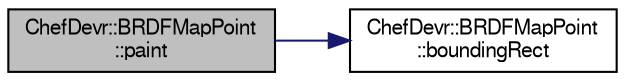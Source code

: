 digraph "ChefDevr::BRDFMapPoint::paint"
{
 // LATEX_PDF_SIZE
  edge [fontname="FreeSans",fontsize="10",labelfontname="FreeSans",labelfontsize="10"];
  node [fontname="FreeSans",fontsize="10",shape=record];
  rankdir="LR";
  Node16 [label="ChefDevr::BRDFMapPoint\l::paint",height=0.2,width=0.4,color="black", fillcolor="grey75", style="filled", fontcolor="black",tooltip="Override of base class QGraphicsItem's fuction : paint."];
  Node16 -> Node17 [color="midnightblue",fontsize="10",style="solid",fontname="FreeSans"];
  Node17 [label="ChefDevr::BRDFMapPoint\l::boundingRect",height=0.2,width=0.4,color="black", fillcolor="white", style="filled",URL="$class_chef_devr_1_1_b_r_d_f_map_point.html#af62c069b7aa4fc07540f784f6c039a71",tooltip="Override of base class QGraphicsItem's fuction : boundingRect."];
}
